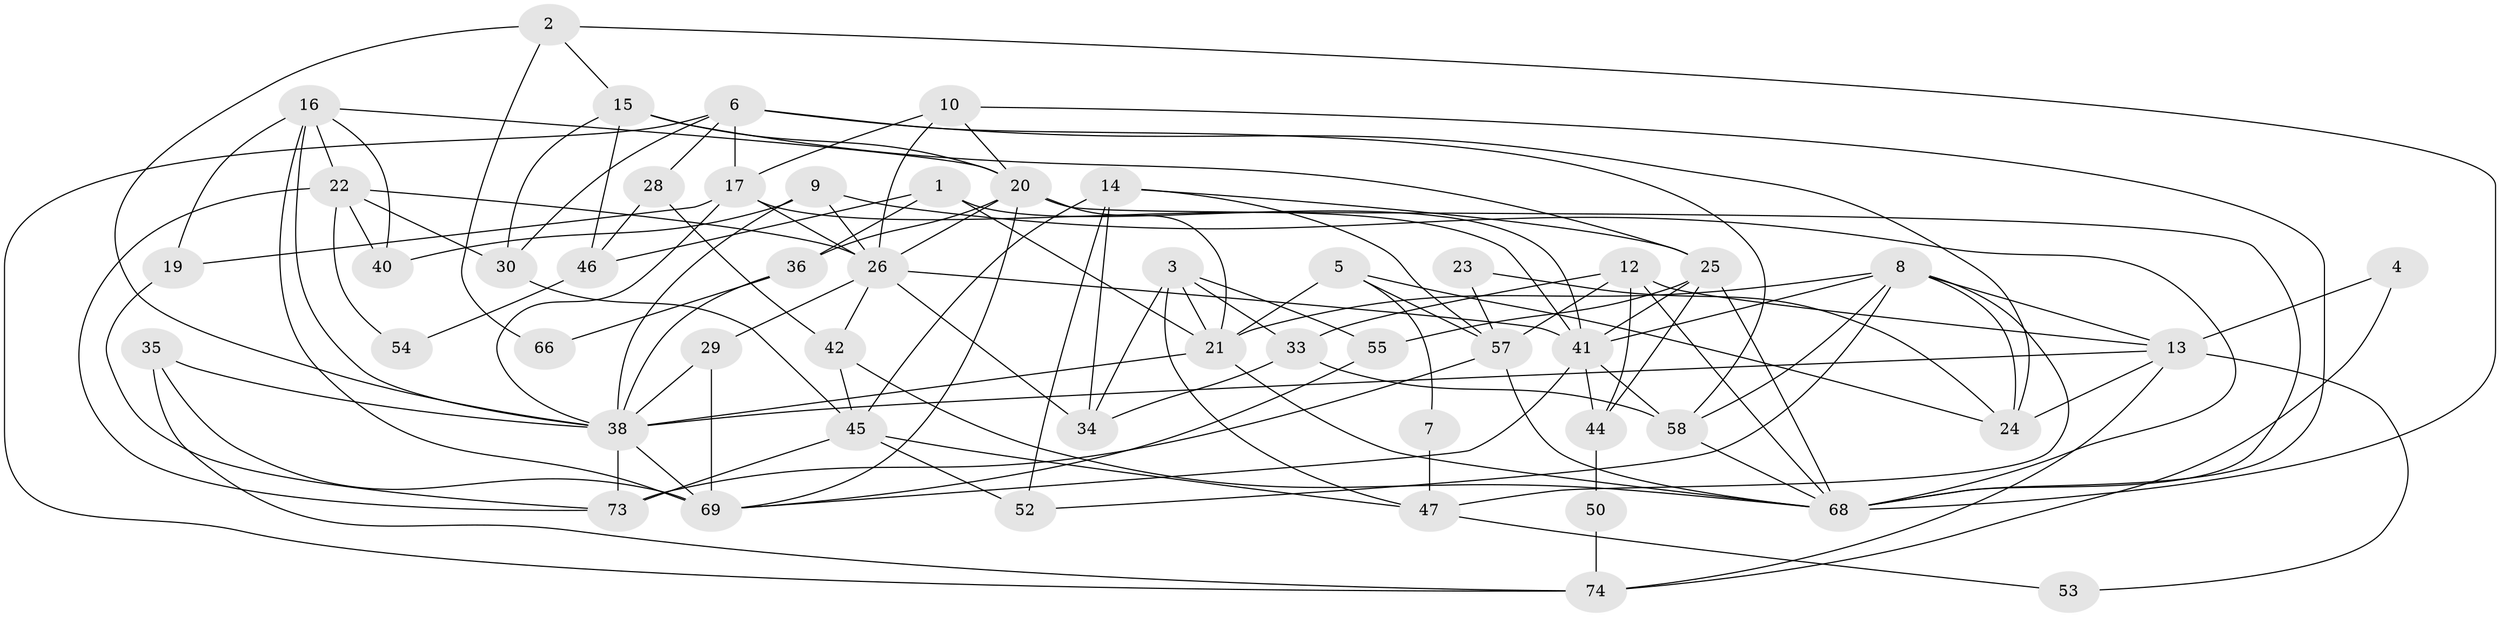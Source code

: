 // original degree distribution, {4: 0.35135135135135137, 2: 0.17567567567567569, 5: 0.17567567567567569, 3: 0.16216216216216217, 7: 0.06756756756756757, 6: 0.06756756756756757}
// Generated by graph-tools (version 1.1) at 2025/11/02/27/25 16:11:20]
// undirected, 51 vertices, 122 edges
graph export_dot {
graph [start="1"]
  node [color=gray90,style=filled];
  1;
  2;
  3 [super="+56"];
  4;
  5;
  6 [super="+62"];
  7;
  8 [super="+11"];
  9 [super="+67"];
  10;
  12;
  13 [super="+65"];
  14;
  15 [super="+60"];
  16 [super="+43"];
  17 [super="+18"];
  19 [super="+27"];
  20 [super="+32"];
  21 [super="+31"];
  22 [super="+37"];
  23;
  24;
  25 [super="+64"];
  26 [super="+63"];
  28;
  29;
  30;
  33 [super="+51"];
  34;
  35;
  36;
  38 [super="+39"];
  40;
  41 [super="+61"];
  42;
  44 [super="+49"];
  45 [super="+48"];
  46;
  47;
  50;
  52;
  53;
  54;
  55 [super="+59"];
  57 [super="+72"];
  58;
  66;
  68 [super="+71"];
  69 [super="+70"];
  73;
  74;
  1 -- 41;
  1 -- 36;
  1 -- 46;
  1 -- 21;
  2 -- 68;
  2 -- 66;
  2 -- 38;
  2 -- 15;
  3 -- 55;
  3 -- 33;
  3 -- 34;
  3 -- 47;
  3 -- 21;
  4 -- 74;
  4 -- 13;
  5 -- 21;
  5 -- 57;
  5 -- 7;
  5 -- 24;
  6 -- 74;
  6 -- 28;
  6 -- 58 [weight=2];
  6 -- 24;
  6 -- 30;
  6 -- 17;
  7 -- 47;
  8 -- 24;
  8 -- 41;
  8 -- 58;
  8 -- 52;
  8 -- 13;
  8 -- 47;
  8 -- 21;
  9 -- 38;
  9 -- 40;
  9 -- 26;
  9 -- 68;
  10 -- 68;
  10 -- 20;
  10 -- 26;
  10 -- 17;
  12 -- 13;
  12 -- 33;
  12 -- 44;
  12 -- 57;
  12 -- 68;
  13 -- 74;
  13 -- 53;
  13 -- 24;
  13 -- 38;
  14 -- 52;
  14 -- 34;
  14 -- 25;
  14 -- 45;
  14 -- 57;
  15 -- 30;
  15 -- 25;
  15 -- 20 [weight=2];
  15 -- 46;
  16 -- 38;
  16 -- 40;
  16 -- 19;
  16 -- 20;
  16 -- 22;
  16 -- 69;
  17 -- 41;
  17 -- 38;
  17 -- 19;
  17 -- 26;
  19 -- 73;
  20 -- 36;
  20 -- 26;
  20 -- 68;
  20 -- 21;
  20 -- 69;
  21 -- 38;
  21 -- 68;
  22 -- 73;
  22 -- 30;
  22 -- 54;
  22 -- 26;
  22 -- 40;
  23 -- 24;
  23 -- 57;
  25 -- 68;
  25 -- 41;
  25 -- 55;
  25 -- 44;
  26 -- 29;
  26 -- 42;
  26 -- 34;
  26 -- 41;
  28 -- 46;
  28 -- 42;
  29 -- 69;
  29 -- 38;
  30 -- 45;
  33 -- 34;
  33 -- 58;
  35 -- 69;
  35 -- 74;
  35 -- 38;
  36 -- 38;
  36 -- 66;
  38 -- 73;
  38 -- 69;
  41 -- 58;
  41 -- 69;
  41 -- 44 [weight=2];
  42 -- 45;
  42 -- 68;
  44 -- 50;
  45 -- 47;
  45 -- 52;
  45 -- 73;
  46 -- 54;
  47 -- 53;
  50 -- 74;
  55 -- 69;
  57 -- 73;
  57 -- 68;
  58 -- 68;
}
